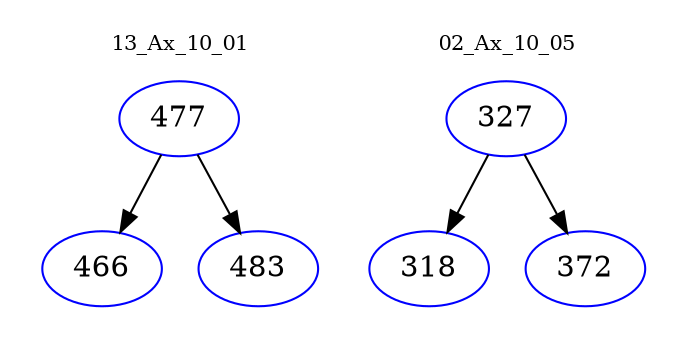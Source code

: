 digraph{
subgraph cluster_0 {
color = white
label = "13_Ax_10_01";
fontsize=10;
T0_477 [label="477", color="blue"]
T0_477 -> T0_466 [color="black"]
T0_466 [label="466", color="blue"]
T0_477 -> T0_483 [color="black"]
T0_483 [label="483", color="blue"]
}
subgraph cluster_1 {
color = white
label = "02_Ax_10_05";
fontsize=10;
T1_327 [label="327", color="blue"]
T1_327 -> T1_318 [color="black"]
T1_318 [label="318", color="blue"]
T1_327 -> T1_372 [color="black"]
T1_372 [label="372", color="blue"]
}
}
